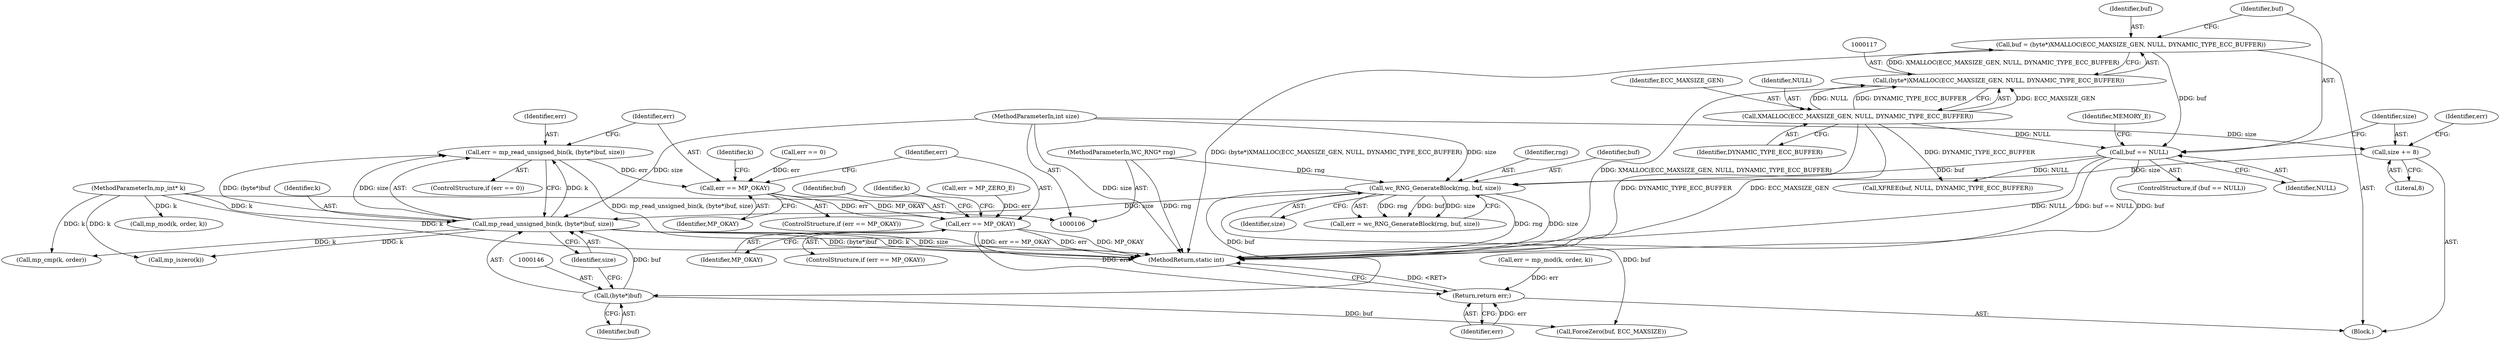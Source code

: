 digraph "1_wolfssl_9b9568d500f31f964af26ba8d01e542e1f27e5ca@API" {
"1000141" [label="(Call,err = mp_read_unsigned_bin(k, (byte*)buf, size))"];
"1000143" [label="(Call,mp_read_unsigned_bin(k, (byte*)buf, size))"];
"1000109" [label="(MethodParameterIn,mp_int* k)"];
"1000145" [label="(Call,(byte*)buf)"];
"1000133" [label="(Call,wc_RNG_GenerateBlock(rng, buf, size))"];
"1000107" [label="(MethodParameterIn,WC_RNG* rng)"];
"1000123" [label="(Call,buf == NULL)"];
"1000114" [label="(Call,buf = (byte*)XMALLOC(ECC_MAXSIZE_GEN, NULL, DYNAMIC_TYPE_ECC_BUFFER))"];
"1000116" [label="(Call,(byte*)XMALLOC(ECC_MAXSIZE_GEN, NULL, DYNAMIC_TYPE_ECC_BUFFER))"];
"1000118" [label="(Call,XMALLOC(ECC_MAXSIZE_GEN, NULL, DYNAMIC_TYPE_ECC_BUFFER))"];
"1000128" [label="(Call,size += 8)"];
"1000108" [label="(MethodParameterIn,int size)"];
"1000150" [label="(Call,err == MP_OKAY)"];
"1000163" [label="(Call,err == MP_OKAY)"];
"1000187" [label="(Return,return err;)"];
"1000133" [label="(Call,wc_RNG_GenerateBlock(rng, buf, size))"];
"1000125" [label="(Identifier,NULL)"];
"1000129" [label="(Identifier,size)"];
"1000148" [label="(Identifier,size)"];
"1000116" [label="(Call,(byte*)XMALLOC(ECC_MAXSIZE_GEN, NULL, DYNAMIC_TYPE_ECC_BUFFER))"];
"1000109" [label="(MethodParameterIn,mp_int* k)"];
"1000159" [label="(Call,err = MP_ZERO_E)"];
"1000181" [label="(Identifier,buf)"];
"1000170" [label="(Identifier,k)"];
"1000136" [label="(Identifier,size)"];
"1000128" [label="(Call,size += 8)"];
"1000147" [label="(Identifier,buf)"];
"1000142" [label="(Identifier,err)"];
"1000187" [label="(Return,return err;)"];
"1000189" [label="(MethodReturn,static int)"];
"1000138" [label="(Call,err == 0)"];
"1000145" [label="(Call,(byte*)buf)"];
"1000130" [label="(Literal,8)"];
"1000127" [label="(Identifier,MEMORY_E)"];
"1000169" [label="(Call,mp_cmp(k, order))"];
"1000119" [label="(Identifier,ECC_MAXSIZE_GEN)"];
"1000174" [label="(Call,err = mp_mod(k, order, k))"];
"1000121" [label="(Identifier,DYNAMIC_TYPE_ECC_BUFFER)"];
"1000183" [label="(Call,XFREE(buf, NULL, DYNAMIC_TYPE_ECC_BUFFER))"];
"1000151" [label="(Identifier,err)"];
"1000144" [label="(Identifier,k)"];
"1000122" [label="(ControlStructure,if (buf == NULL))"];
"1000152" [label="(Identifier,MP_OKAY)"];
"1000188" [label="(Identifier,err)"];
"1000114" [label="(Call,buf = (byte*)XMALLOC(ECC_MAXSIZE_GEN, NULL, DYNAMIC_TYPE_ECC_BUFFER))"];
"1000135" [label="(Identifier,buf)"];
"1000132" [label="(Identifier,err)"];
"1000124" [label="(Identifier,buf)"];
"1000156" [label="(Call,mp_iszero(k))"];
"1000176" [label="(Call,mp_mod(k, order, k))"];
"1000118" [label="(Call,XMALLOC(ECC_MAXSIZE_GEN, NULL, DYNAMIC_TYPE_ECC_BUFFER))"];
"1000149" [label="(ControlStructure,if (err == MP_OKAY))"];
"1000164" [label="(Identifier,err)"];
"1000163" [label="(Call,err == MP_OKAY)"];
"1000165" [label="(Identifier,MP_OKAY)"];
"1000162" [label="(ControlStructure,if (err == MP_OKAY))"];
"1000131" [label="(Call,err = wc_RNG_GenerateBlock(rng, buf, size))"];
"1000107" [label="(MethodParameterIn,WC_RNG* rng)"];
"1000150" [label="(Call,err == MP_OKAY)"];
"1000111" [label="(Block,)"];
"1000157" [label="(Identifier,k)"];
"1000108" [label="(MethodParameterIn,int size)"];
"1000120" [label="(Identifier,NULL)"];
"1000141" [label="(Call,err = mp_read_unsigned_bin(k, (byte*)buf, size))"];
"1000123" [label="(Call,buf == NULL)"];
"1000180" [label="(Call,ForceZero(buf, ECC_MAXSIZE))"];
"1000134" [label="(Identifier,rng)"];
"1000137" [label="(ControlStructure,if (err == 0))"];
"1000115" [label="(Identifier,buf)"];
"1000143" [label="(Call,mp_read_unsigned_bin(k, (byte*)buf, size))"];
"1000141" -> "1000137"  [label="AST: "];
"1000141" -> "1000143"  [label="CFG: "];
"1000142" -> "1000141"  [label="AST: "];
"1000143" -> "1000141"  [label="AST: "];
"1000151" -> "1000141"  [label="CFG: "];
"1000141" -> "1000189"  [label="DDG: mp_read_unsigned_bin(k, (byte*)buf, size)"];
"1000143" -> "1000141"  [label="DDG: k"];
"1000143" -> "1000141"  [label="DDG: (byte*)buf"];
"1000143" -> "1000141"  [label="DDG: size"];
"1000141" -> "1000150"  [label="DDG: err"];
"1000143" -> "1000148"  [label="CFG: "];
"1000144" -> "1000143"  [label="AST: "];
"1000145" -> "1000143"  [label="AST: "];
"1000148" -> "1000143"  [label="AST: "];
"1000143" -> "1000189"  [label="DDG: k"];
"1000143" -> "1000189"  [label="DDG: size"];
"1000143" -> "1000189"  [label="DDG: (byte*)buf"];
"1000109" -> "1000143"  [label="DDG: k"];
"1000145" -> "1000143"  [label="DDG: buf"];
"1000133" -> "1000143"  [label="DDG: size"];
"1000108" -> "1000143"  [label="DDG: size"];
"1000143" -> "1000156"  [label="DDG: k"];
"1000143" -> "1000169"  [label="DDG: k"];
"1000109" -> "1000106"  [label="AST: "];
"1000109" -> "1000189"  [label="DDG: k"];
"1000109" -> "1000156"  [label="DDG: k"];
"1000109" -> "1000169"  [label="DDG: k"];
"1000109" -> "1000176"  [label="DDG: k"];
"1000145" -> "1000147"  [label="CFG: "];
"1000146" -> "1000145"  [label="AST: "];
"1000147" -> "1000145"  [label="AST: "];
"1000148" -> "1000145"  [label="CFG: "];
"1000133" -> "1000145"  [label="DDG: buf"];
"1000145" -> "1000180"  [label="DDG: buf"];
"1000133" -> "1000131"  [label="AST: "];
"1000133" -> "1000136"  [label="CFG: "];
"1000134" -> "1000133"  [label="AST: "];
"1000135" -> "1000133"  [label="AST: "];
"1000136" -> "1000133"  [label="AST: "];
"1000131" -> "1000133"  [label="CFG: "];
"1000133" -> "1000189"  [label="DDG: rng"];
"1000133" -> "1000189"  [label="DDG: size"];
"1000133" -> "1000131"  [label="DDG: rng"];
"1000133" -> "1000131"  [label="DDG: buf"];
"1000133" -> "1000131"  [label="DDG: size"];
"1000107" -> "1000133"  [label="DDG: rng"];
"1000123" -> "1000133"  [label="DDG: buf"];
"1000128" -> "1000133"  [label="DDG: size"];
"1000108" -> "1000133"  [label="DDG: size"];
"1000133" -> "1000180"  [label="DDG: buf"];
"1000107" -> "1000106"  [label="AST: "];
"1000107" -> "1000189"  [label="DDG: rng"];
"1000123" -> "1000122"  [label="AST: "];
"1000123" -> "1000125"  [label="CFG: "];
"1000124" -> "1000123"  [label="AST: "];
"1000125" -> "1000123"  [label="AST: "];
"1000127" -> "1000123"  [label="CFG: "];
"1000129" -> "1000123"  [label="CFG: "];
"1000123" -> "1000189"  [label="DDG: NULL"];
"1000123" -> "1000189"  [label="DDG: buf == NULL"];
"1000123" -> "1000189"  [label="DDG: buf"];
"1000114" -> "1000123"  [label="DDG: buf"];
"1000118" -> "1000123"  [label="DDG: NULL"];
"1000123" -> "1000183"  [label="DDG: NULL"];
"1000114" -> "1000111"  [label="AST: "];
"1000114" -> "1000116"  [label="CFG: "];
"1000115" -> "1000114"  [label="AST: "];
"1000116" -> "1000114"  [label="AST: "];
"1000124" -> "1000114"  [label="CFG: "];
"1000114" -> "1000189"  [label="DDG: (byte*)XMALLOC(ECC_MAXSIZE_GEN, NULL, DYNAMIC_TYPE_ECC_BUFFER)"];
"1000116" -> "1000114"  [label="DDG: XMALLOC(ECC_MAXSIZE_GEN, NULL, DYNAMIC_TYPE_ECC_BUFFER)"];
"1000116" -> "1000118"  [label="CFG: "];
"1000117" -> "1000116"  [label="AST: "];
"1000118" -> "1000116"  [label="AST: "];
"1000116" -> "1000189"  [label="DDG: XMALLOC(ECC_MAXSIZE_GEN, NULL, DYNAMIC_TYPE_ECC_BUFFER)"];
"1000118" -> "1000116"  [label="DDG: ECC_MAXSIZE_GEN"];
"1000118" -> "1000116"  [label="DDG: NULL"];
"1000118" -> "1000116"  [label="DDG: DYNAMIC_TYPE_ECC_BUFFER"];
"1000118" -> "1000121"  [label="CFG: "];
"1000119" -> "1000118"  [label="AST: "];
"1000120" -> "1000118"  [label="AST: "];
"1000121" -> "1000118"  [label="AST: "];
"1000118" -> "1000189"  [label="DDG: ECC_MAXSIZE_GEN"];
"1000118" -> "1000189"  [label="DDG: DYNAMIC_TYPE_ECC_BUFFER"];
"1000118" -> "1000183"  [label="DDG: DYNAMIC_TYPE_ECC_BUFFER"];
"1000128" -> "1000111"  [label="AST: "];
"1000128" -> "1000130"  [label="CFG: "];
"1000129" -> "1000128"  [label="AST: "];
"1000130" -> "1000128"  [label="AST: "];
"1000132" -> "1000128"  [label="CFG: "];
"1000108" -> "1000128"  [label="DDG: size"];
"1000108" -> "1000106"  [label="AST: "];
"1000108" -> "1000189"  [label="DDG: size"];
"1000150" -> "1000149"  [label="AST: "];
"1000150" -> "1000152"  [label="CFG: "];
"1000151" -> "1000150"  [label="AST: "];
"1000152" -> "1000150"  [label="AST: "];
"1000157" -> "1000150"  [label="CFG: "];
"1000164" -> "1000150"  [label="CFG: "];
"1000138" -> "1000150"  [label="DDG: err"];
"1000150" -> "1000163"  [label="DDG: err"];
"1000150" -> "1000163"  [label="DDG: MP_OKAY"];
"1000163" -> "1000162"  [label="AST: "];
"1000163" -> "1000165"  [label="CFG: "];
"1000164" -> "1000163"  [label="AST: "];
"1000165" -> "1000163"  [label="AST: "];
"1000170" -> "1000163"  [label="CFG: "];
"1000181" -> "1000163"  [label="CFG: "];
"1000163" -> "1000189"  [label="DDG: err == MP_OKAY"];
"1000163" -> "1000189"  [label="DDG: err"];
"1000163" -> "1000189"  [label="DDG: MP_OKAY"];
"1000159" -> "1000163"  [label="DDG: err"];
"1000163" -> "1000187"  [label="DDG: err"];
"1000187" -> "1000111"  [label="AST: "];
"1000187" -> "1000188"  [label="CFG: "];
"1000188" -> "1000187"  [label="AST: "];
"1000189" -> "1000187"  [label="CFG: "];
"1000187" -> "1000189"  [label="DDG: <RET>"];
"1000188" -> "1000187"  [label="DDG: err"];
"1000174" -> "1000187"  [label="DDG: err"];
}
